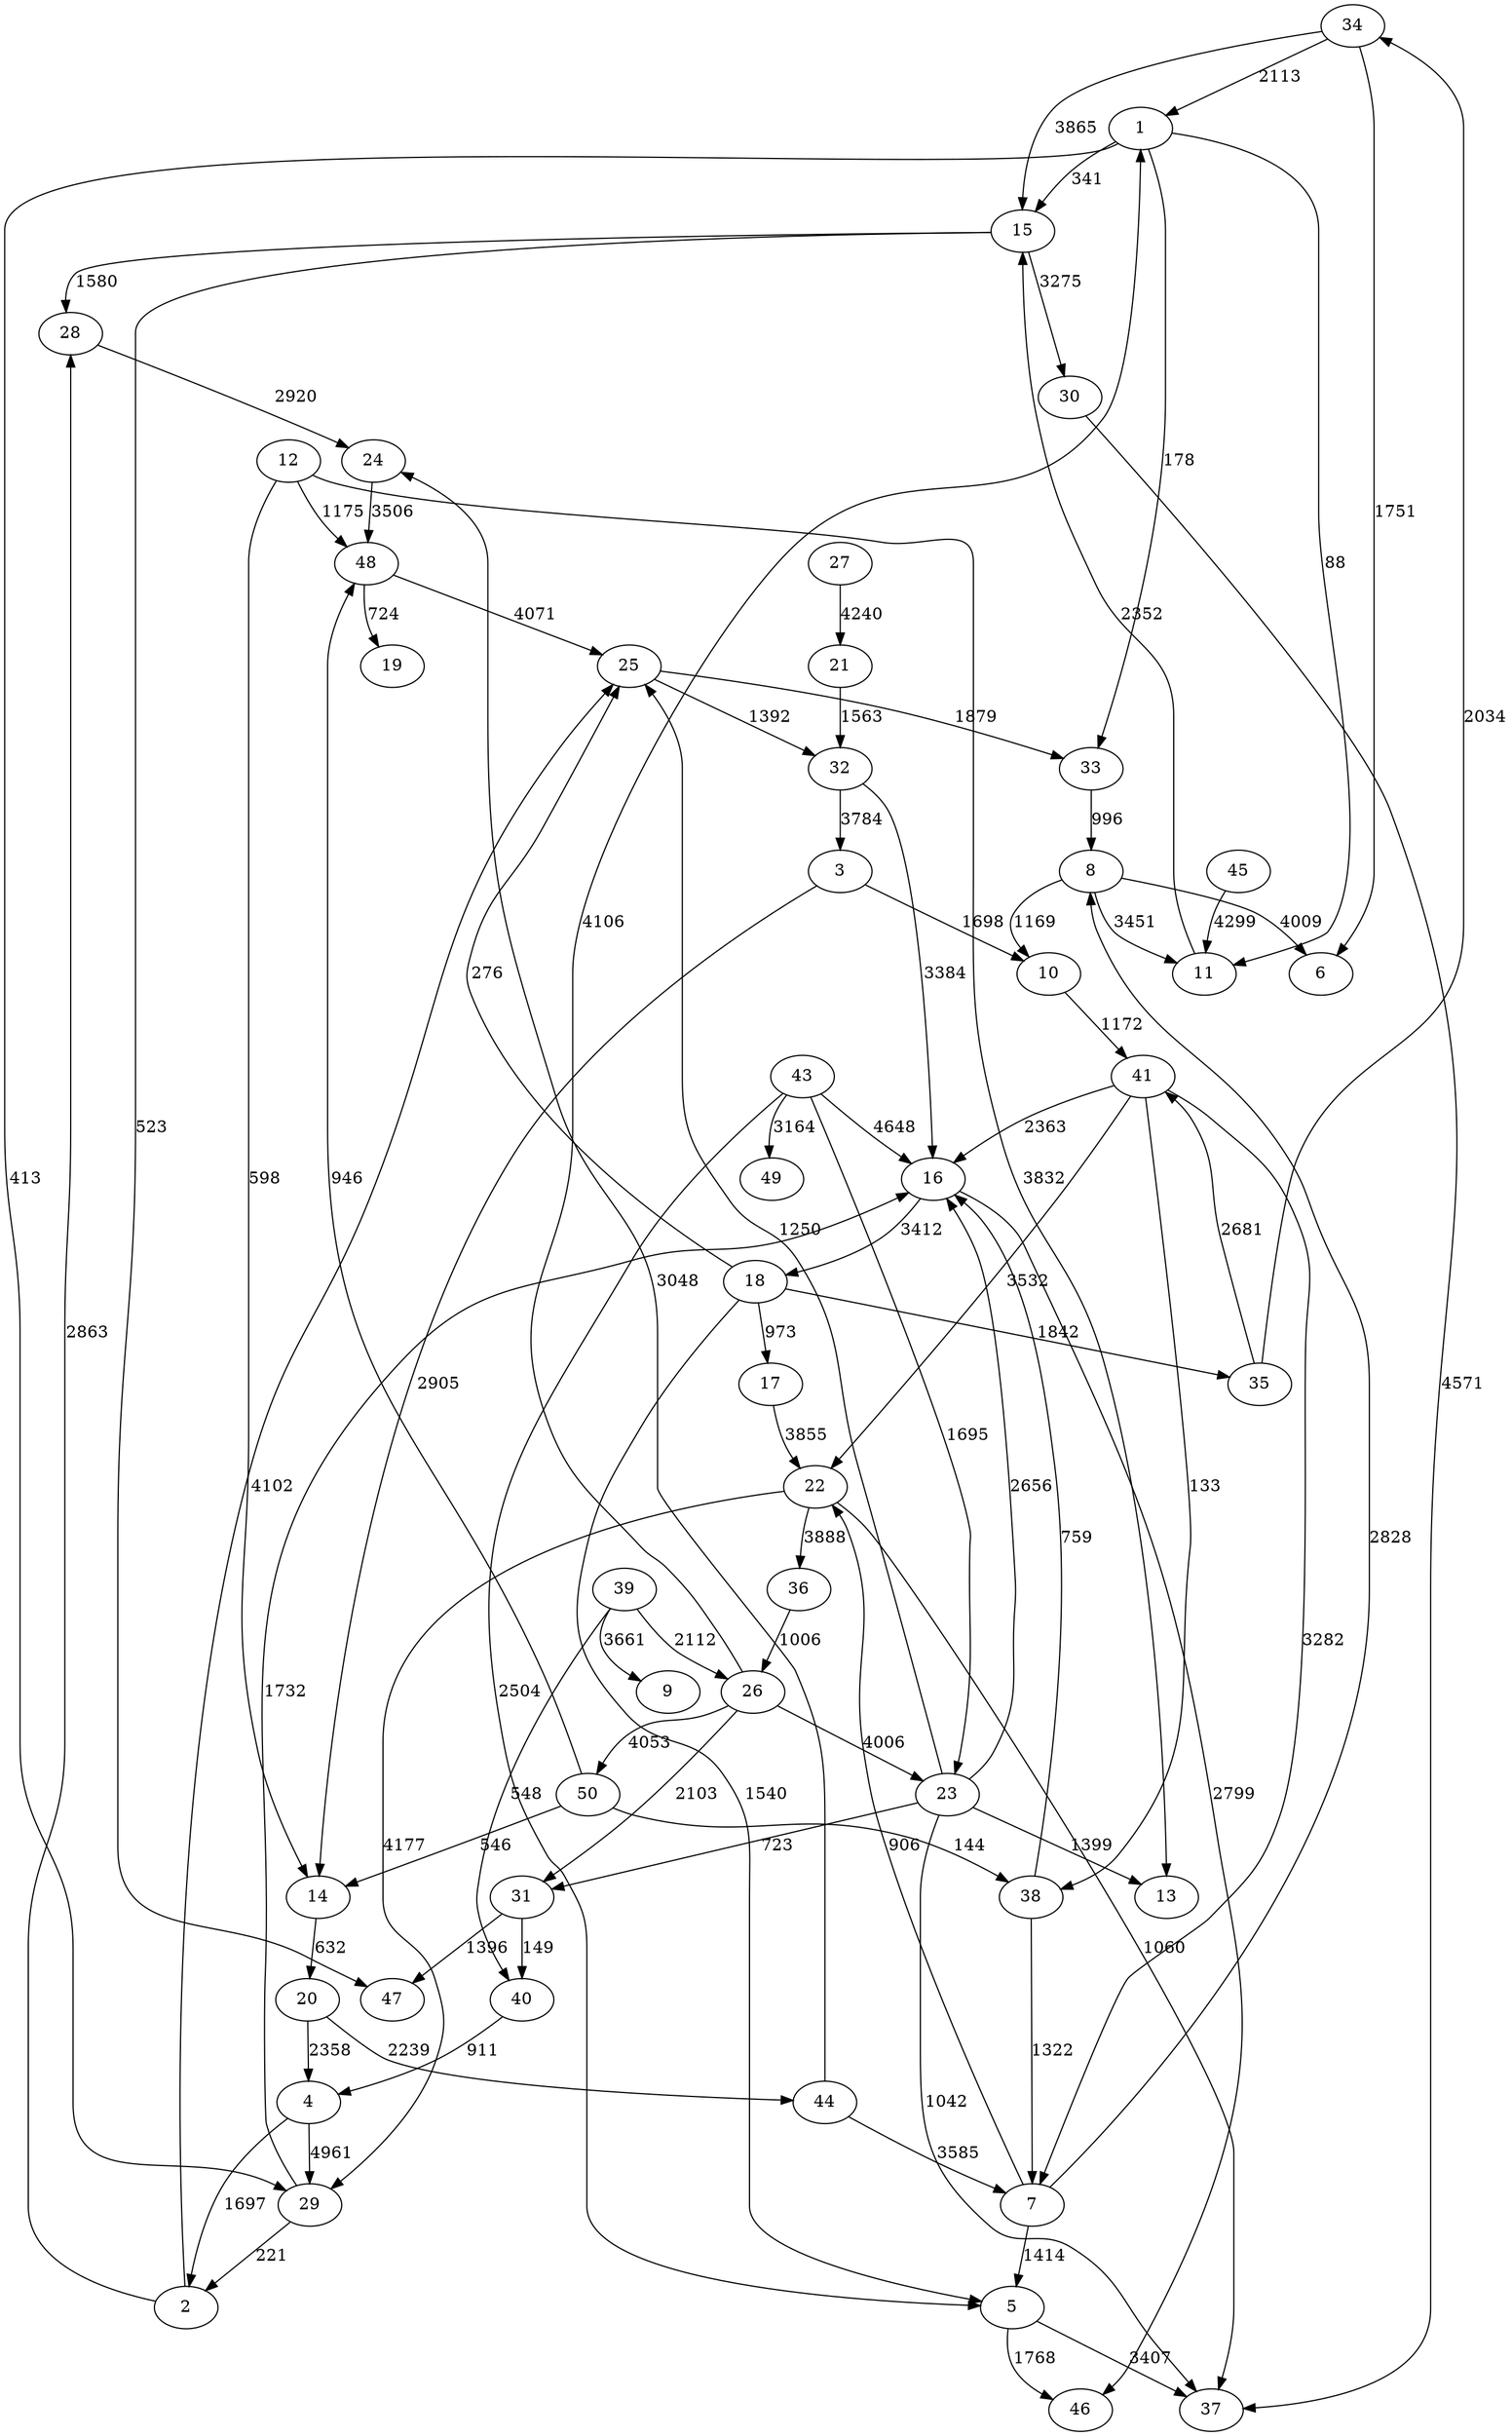 strict digraph  {
	34 -> 1	 [label=2113];
	34 -> 15	 [label=3865];
	34 -> 6	 [label=1751];
	1 -> 15	 [label=341];
	1 -> 33	 [label=178];
	1 -> 11	 [label=88];
	1 -> 29	 [label=413];
	15 -> 47	 [label=523];
	15 -> 28	 [label=1580];
	15 -> 30	 [label=3275];
	33 -> 8	 [label=996];
	11 -> 15	 [label=2352];
	29 -> 16	 [label=1732];
	29 -> 2	 [label=221];
	50 -> 38	 [label=144];
	50 -> 14	 [label=546];
	50 -> 48	 [label=946];
	38 -> 7	 [label=1322];
	38 -> 16	 [label=759];
	14 -> 20	 [label=632];
	48 -> 25	 [label=4071];
	48 -> 19	 [label=724];
	7 -> 5	 [label=1414];
	7 -> 22	 [label=906];
	7 -> 8	 [label=2828];
	16 -> 18	 [label=3412];
	16 -> 46	 [label=2799];
	28 -> 24	 [label=2920];
	30 -> 37	 [label=4571];
	12 -> 14	 [label=598];
	12 -> 48	 [label=1175];
	12 -> 13	 [label=3832];
	25 -> 33	 [label=1879];
	25 -> 32	 [label=1392];
	32 -> 16	 [label=3384];
	32 -> 3	 [label=3784];
	3 -> 14	 [label=2905];
	3 -> 10	 [label=1698];
	35 -> 34	 [label=2034];
	35 -> 41	 [label=2681];
	41 -> 38	 [label=133];
	41 -> 7	 [label=3282];
	41 -> 16	 [label=2363];
	41 -> 22	 [label=3532];
	20 -> 4	 [label=2358];
	20 -> 44	 [label=2239];
	4 -> 29	 [label=4961];
	4 -> 2	 [label=1697];
	44 -> 7	 [label=3585];
	44 -> 24	 [label=3048];
	2 -> 28	 [label=2863];
	2 -> 25	 [label=4102];
	24 -> 48	 [label=3506];
	43 -> 16	 [label=4648];
	43 -> 23	 [label=1695];
	43 -> 49	 [label=3164];
	43 -> 5	 [label=2504];
	23 -> 16	 [label=2656];
	23 -> 13	 [label=1399];
	23 -> 25	 [label=1250];
	23 -> 31	 [label=723];
	23 -> 37	 [label=1042];
	5 -> 37	 [label=3407];
	5 -> 46	 [label=1768];
	31 -> 47	 [label=1396];
	31 -> 40	 [label=149];
	10 -> 41	 [label=1172];
	39 -> 9	 [label=3661];
	39 -> 26	 [label=2112];
	39 -> 40	 [label=548];
	26 -> 1	 [label=4106];
	26 -> 50	 [label=4053];
	26 -> 23	 [label=4006];
	26 -> 31	 [label=2103];
	40 -> 4	 [label=911];
	18 -> 25	 [label=276];
	18 -> 35	 [label=1842];
	18 -> 5	 [label=1540];
	18 -> 17	 [label=973];
	22 -> 29	 [label=4177];
	22 -> 37	 [label=1060];
	22 -> 36	 [label=3888];
	8 -> 6	 [label=4009];
	8 -> 11	 [label=3451];
	8 -> 10	 [label=1169];
	36 -> 26	 [label=1006];
	17 -> 22	 [label=3855];
	21 -> 32	 [label=1563];
	27 -> 21	 [label=4240];
	45 -> 11	 [label=4299];
}
